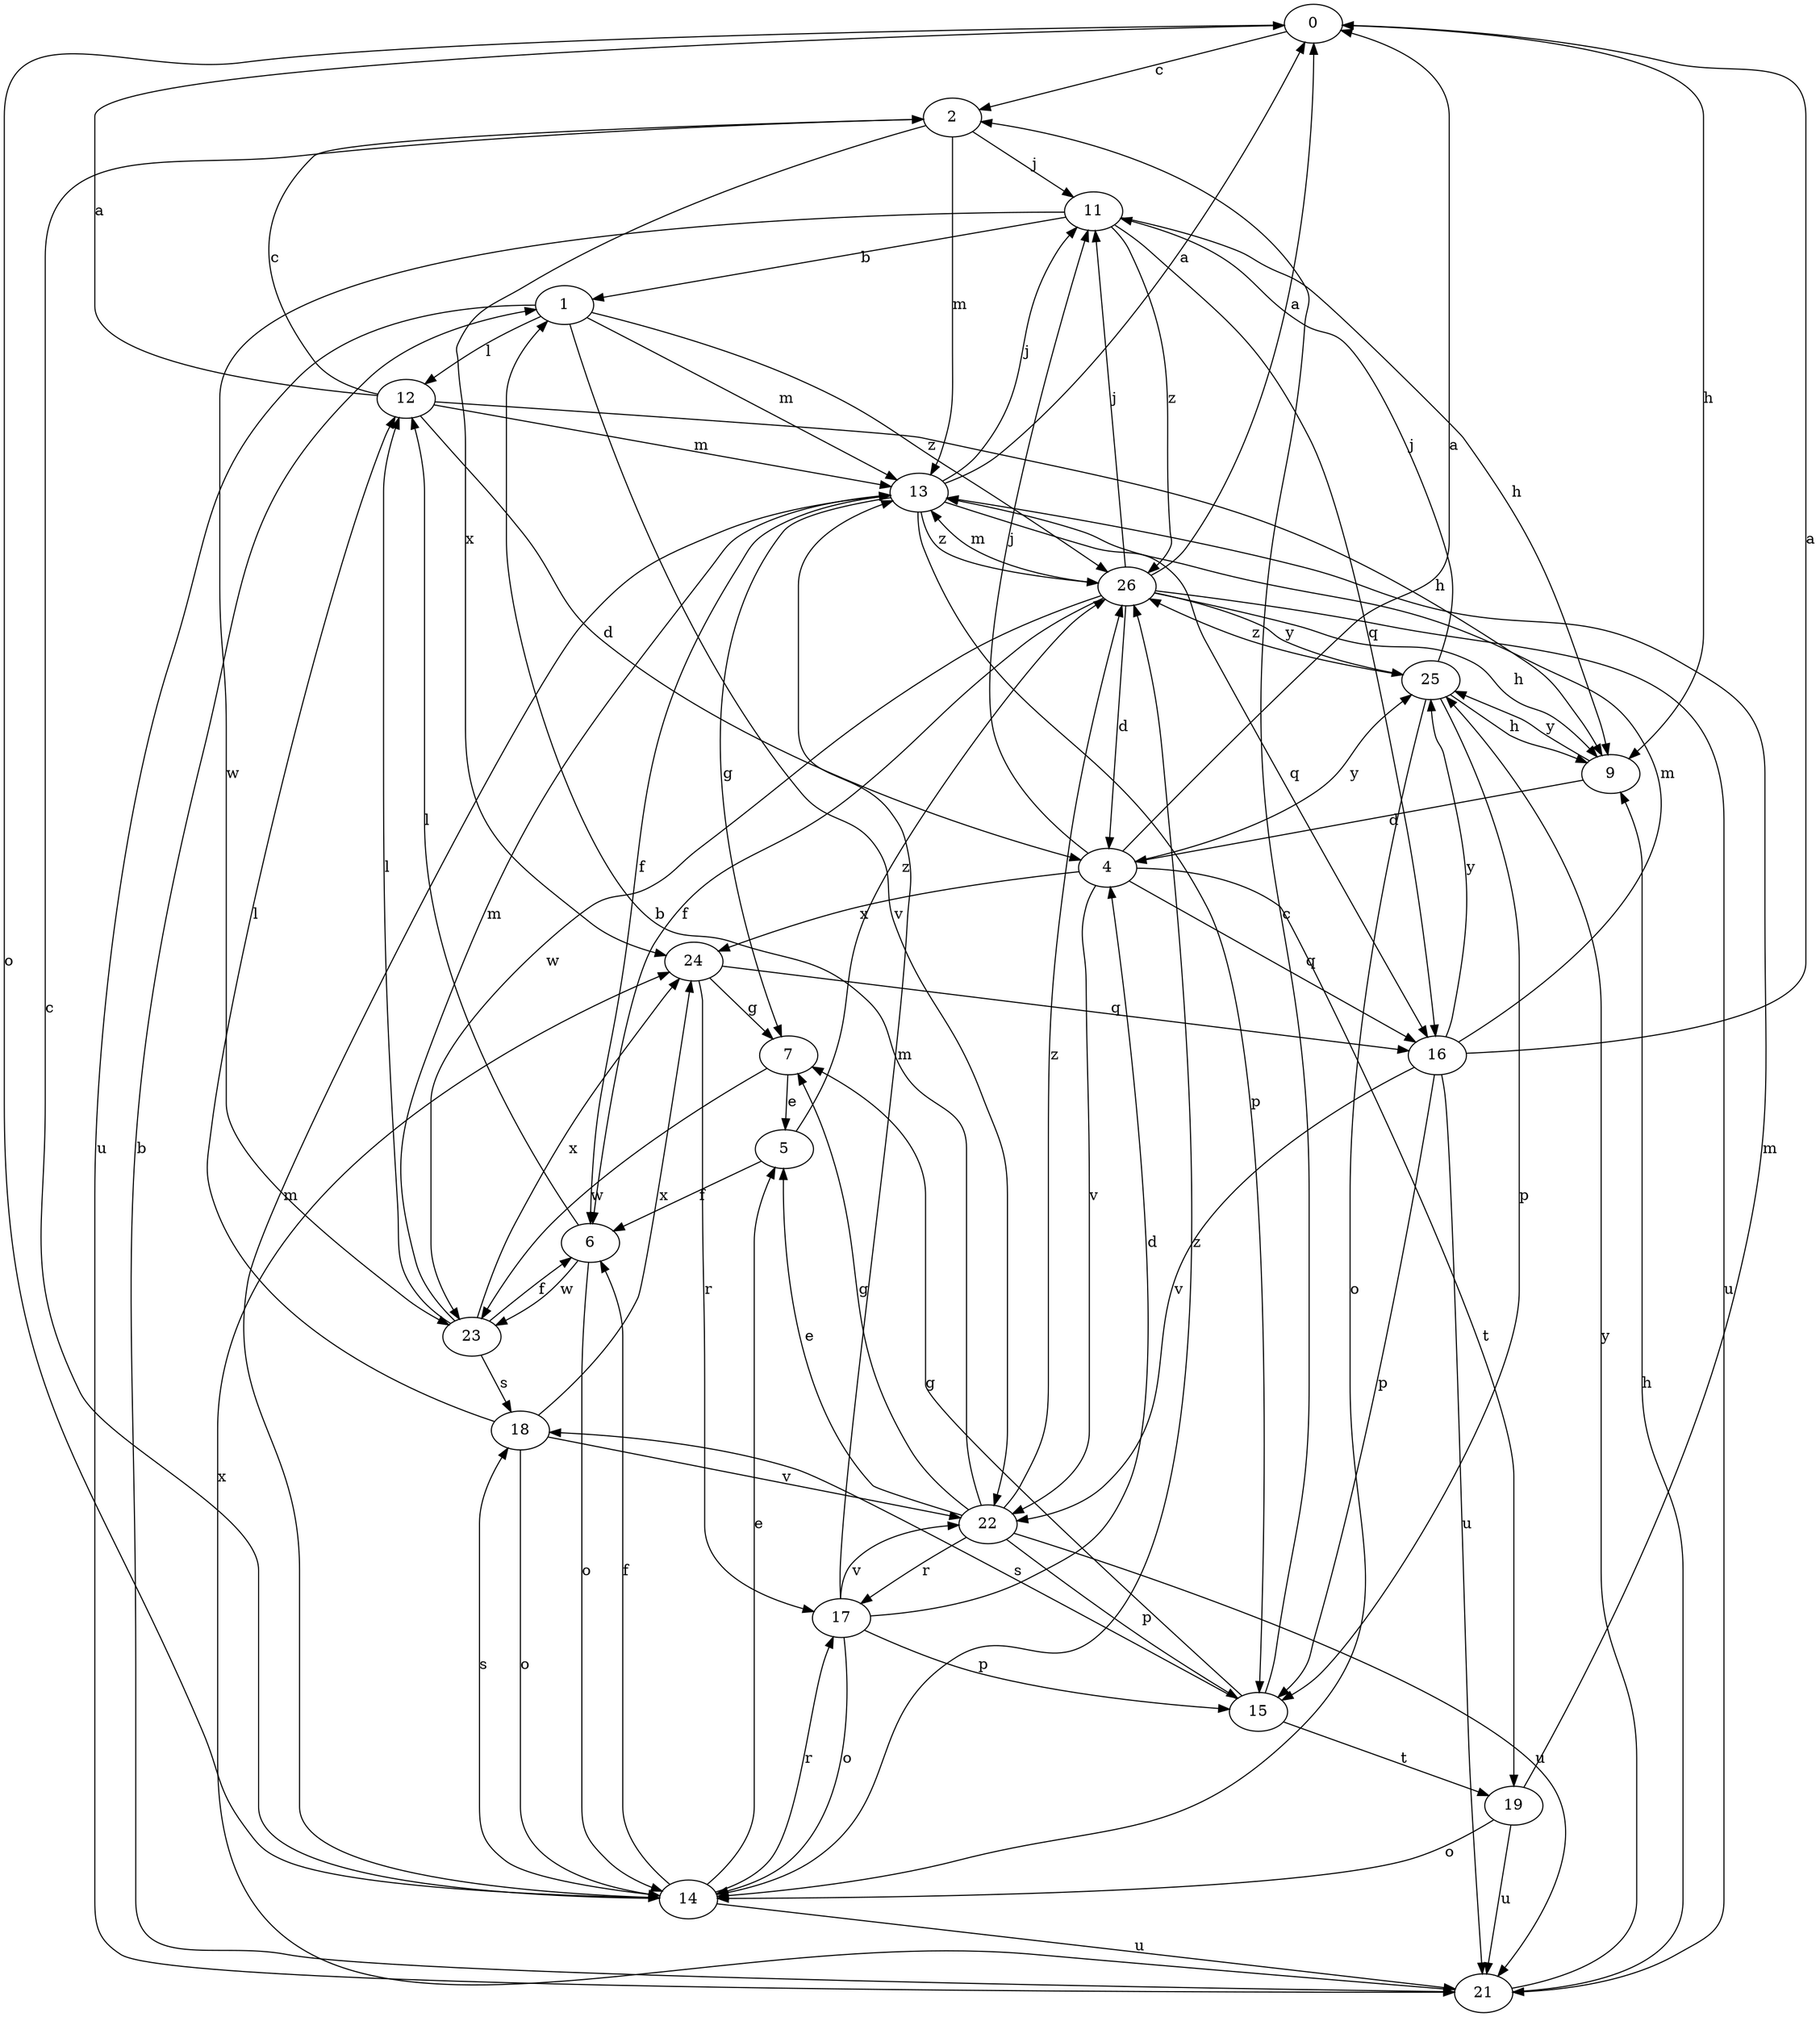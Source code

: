 strict digraph  {
0;
1;
2;
4;
5;
6;
7;
9;
11;
12;
13;
14;
15;
16;
17;
18;
19;
21;
22;
23;
24;
25;
26;
0 -> 2  [label=c];
0 -> 9  [label=h];
0 -> 14  [label=o];
1 -> 12  [label=l];
1 -> 13  [label=m];
1 -> 21  [label=u];
1 -> 22  [label=v];
1 -> 26  [label=z];
2 -> 11  [label=j];
2 -> 13  [label=m];
2 -> 24  [label=x];
4 -> 0  [label=a];
4 -> 11  [label=j];
4 -> 16  [label=q];
4 -> 19  [label=t];
4 -> 22  [label=v];
4 -> 24  [label=x];
4 -> 25  [label=y];
5 -> 6  [label=f];
5 -> 26  [label=z];
6 -> 12  [label=l];
6 -> 14  [label=o];
6 -> 23  [label=w];
7 -> 5  [label=e];
7 -> 23  [label=w];
9 -> 4  [label=d];
9 -> 25  [label=y];
11 -> 1  [label=b];
11 -> 9  [label=h];
11 -> 16  [label=q];
11 -> 23  [label=w];
11 -> 26  [label=z];
12 -> 0  [label=a];
12 -> 2  [label=c];
12 -> 4  [label=d];
12 -> 9  [label=h];
12 -> 13  [label=m];
13 -> 0  [label=a];
13 -> 6  [label=f];
13 -> 7  [label=g];
13 -> 11  [label=j];
13 -> 15  [label=p];
13 -> 16  [label=q];
13 -> 26  [label=z];
14 -> 2  [label=c];
14 -> 5  [label=e];
14 -> 6  [label=f];
14 -> 13  [label=m];
14 -> 17  [label=r];
14 -> 18  [label=s];
14 -> 21  [label=u];
14 -> 26  [label=z];
15 -> 2  [label=c];
15 -> 7  [label=g];
15 -> 18  [label=s];
15 -> 19  [label=t];
16 -> 0  [label=a];
16 -> 13  [label=m];
16 -> 15  [label=p];
16 -> 21  [label=u];
16 -> 22  [label=v];
16 -> 25  [label=y];
17 -> 4  [label=d];
17 -> 13  [label=m];
17 -> 14  [label=o];
17 -> 15  [label=p];
17 -> 22  [label=v];
18 -> 12  [label=l];
18 -> 14  [label=o];
18 -> 22  [label=v];
18 -> 24  [label=x];
19 -> 13  [label=m];
19 -> 14  [label=o];
19 -> 21  [label=u];
21 -> 1  [label=b];
21 -> 9  [label=h];
21 -> 24  [label=x];
21 -> 25  [label=y];
22 -> 1  [label=b];
22 -> 5  [label=e];
22 -> 7  [label=g];
22 -> 15  [label=p];
22 -> 17  [label=r];
22 -> 21  [label=u];
22 -> 26  [label=z];
23 -> 6  [label=f];
23 -> 12  [label=l];
23 -> 13  [label=m];
23 -> 18  [label=s];
23 -> 24  [label=x];
24 -> 7  [label=g];
24 -> 16  [label=q];
24 -> 17  [label=r];
25 -> 9  [label=h];
25 -> 11  [label=j];
25 -> 14  [label=o];
25 -> 15  [label=p];
25 -> 26  [label=z];
26 -> 0  [label=a];
26 -> 4  [label=d];
26 -> 6  [label=f];
26 -> 9  [label=h];
26 -> 11  [label=j];
26 -> 13  [label=m];
26 -> 21  [label=u];
26 -> 23  [label=w];
26 -> 25  [label=y];
}
